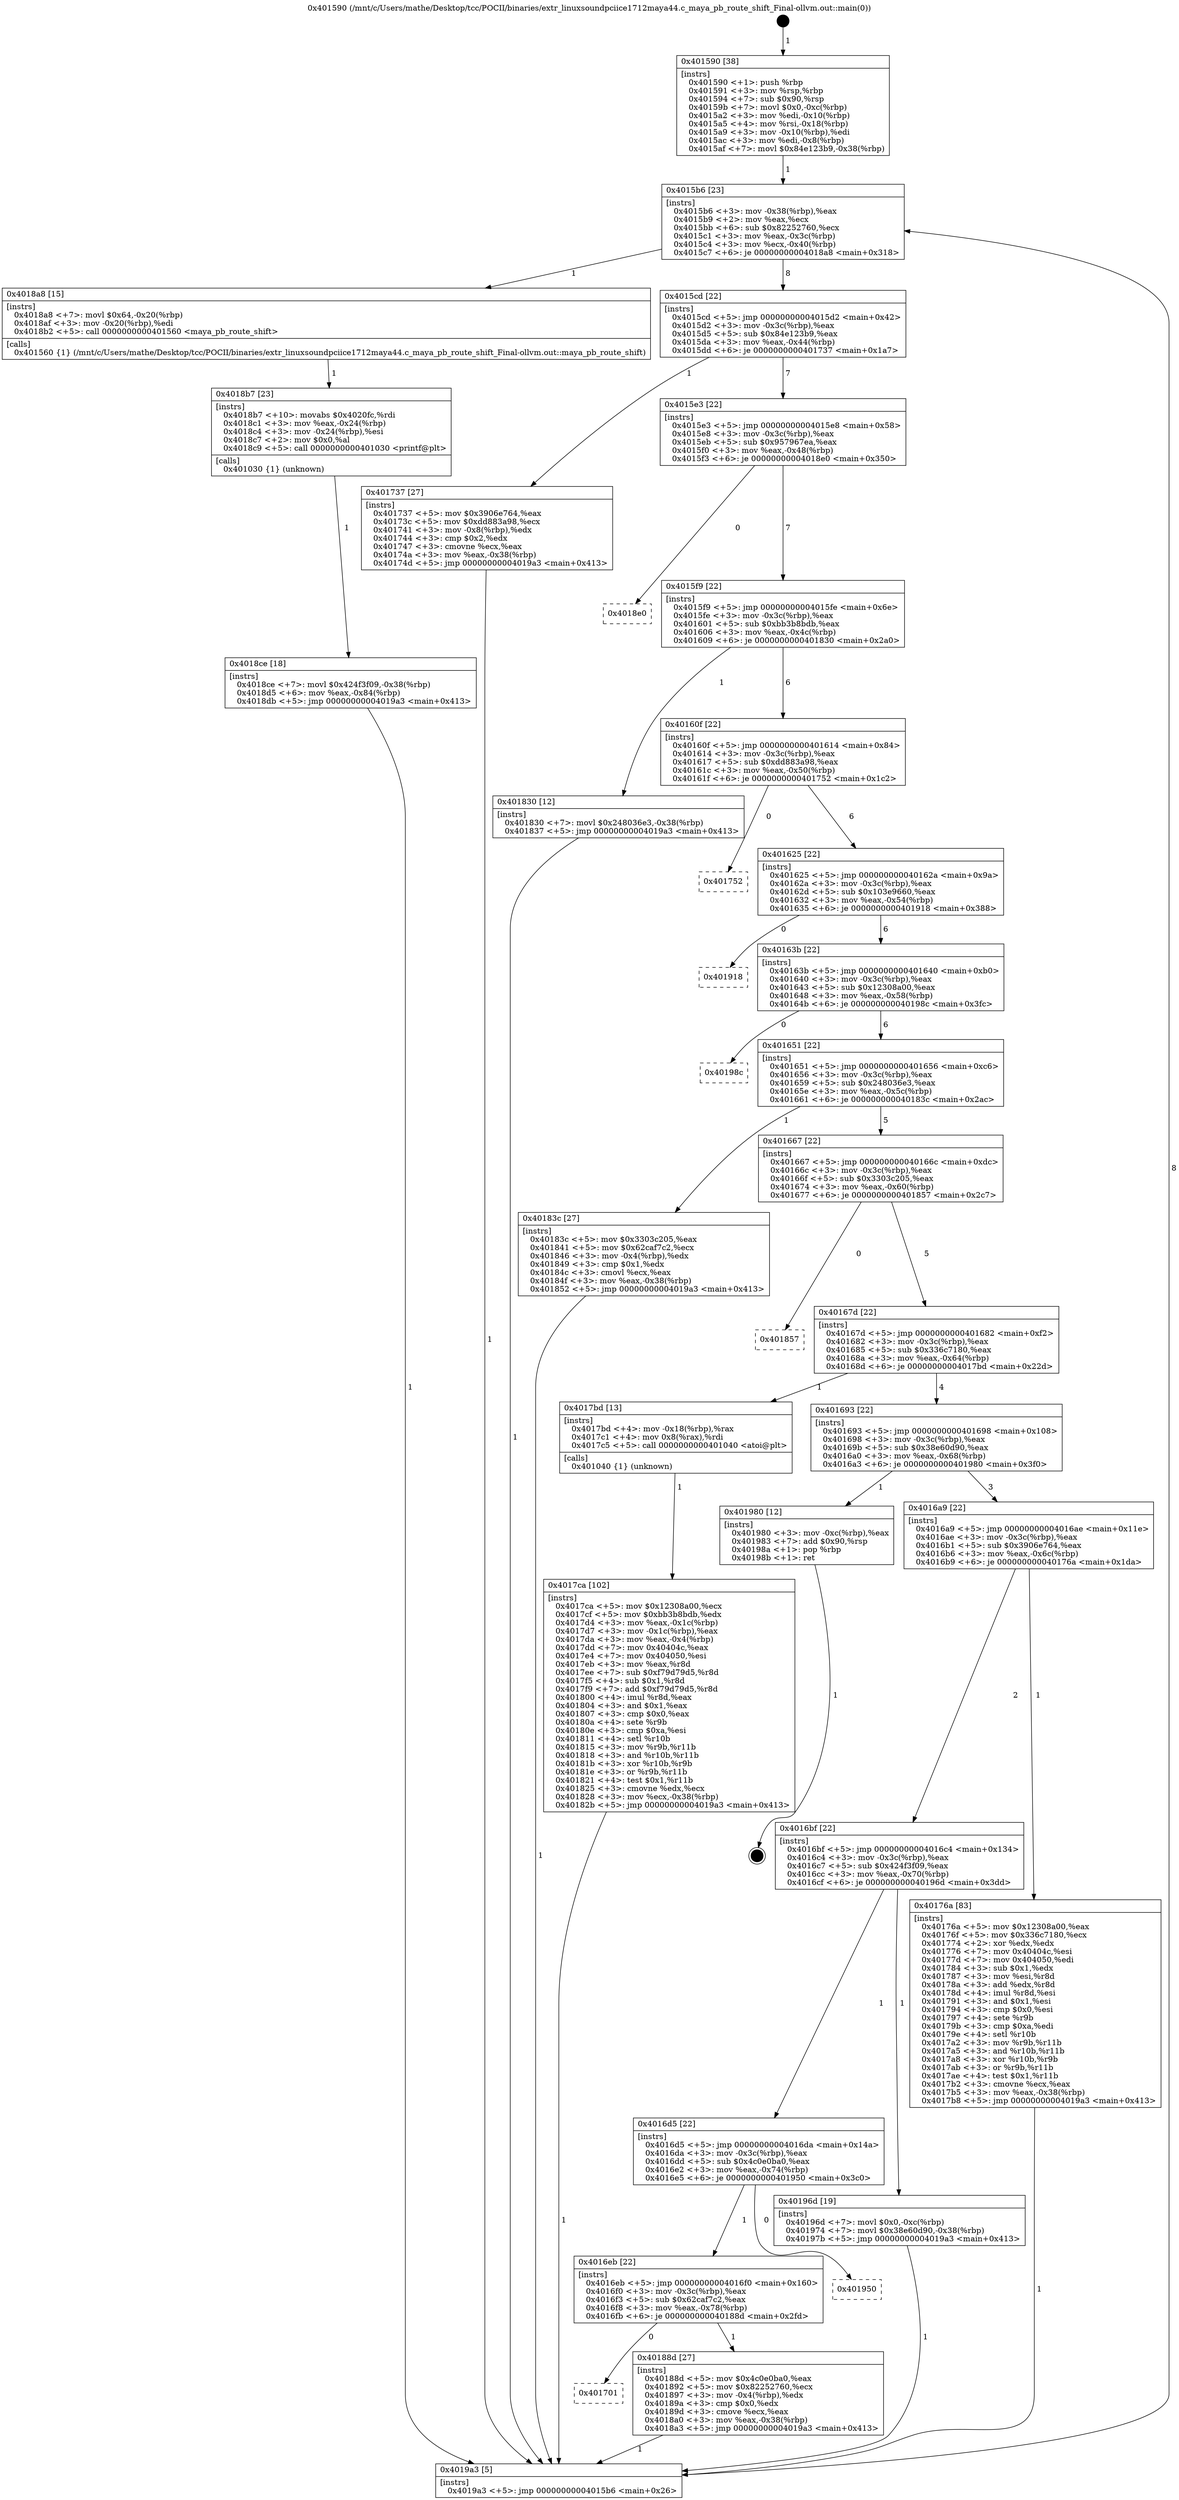 digraph "0x401590" {
  label = "0x401590 (/mnt/c/Users/mathe/Desktop/tcc/POCII/binaries/extr_linuxsoundpciice1712maya44.c_maya_pb_route_shift_Final-ollvm.out::main(0))"
  labelloc = "t"
  node[shape=record]

  Entry [label="",width=0.3,height=0.3,shape=circle,fillcolor=black,style=filled]
  "0x4015b6" [label="{
     0x4015b6 [23]\l
     | [instrs]\l
     &nbsp;&nbsp;0x4015b6 \<+3\>: mov -0x38(%rbp),%eax\l
     &nbsp;&nbsp;0x4015b9 \<+2\>: mov %eax,%ecx\l
     &nbsp;&nbsp;0x4015bb \<+6\>: sub $0x82252760,%ecx\l
     &nbsp;&nbsp;0x4015c1 \<+3\>: mov %eax,-0x3c(%rbp)\l
     &nbsp;&nbsp;0x4015c4 \<+3\>: mov %ecx,-0x40(%rbp)\l
     &nbsp;&nbsp;0x4015c7 \<+6\>: je 00000000004018a8 \<main+0x318\>\l
  }"]
  "0x4018a8" [label="{
     0x4018a8 [15]\l
     | [instrs]\l
     &nbsp;&nbsp;0x4018a8 \<+7\>: movl $0x64,-0x20(%rbp)\l
     &nbsp;&nbsp;0x4018af \<+3\>: mov -0x20(%rbp),%edi\l
     &nbsp;&nbsp;0x4018b2 \<+5\>: call 0000000000401560 \<maya_pb_route_shift\>\l
     | [calls]\l
     &nbsp;&nbsp;0x401560 \{1\} (/mnt/c/Users/mathe/Desktop/tcc/POCII/binaries/extr_linuxsoundpciice1712maya44.c_maya_pb_route_shift_Final-ollvm.out::maya_pb_route_shift)\l
  }"]
  "0x4015cd" [label="{
     0x4015cd [22]\l
     | [instrs]\l
     &nbsp;&nbsp;0x4015cd \<+5\>: jmp 00000000004015d2 \<main+0x42\>\l
     &nbsp;&nbsp;0x4015d2 \<+3\>: mov -0x3c(%rbp),%eax\l
     &nbsp;&nbsp;0x4015d5 \<+5\>: sub $0x84e123b9,%eax\l
     &nbsp;&nbsp;0x4015da \<+3\>: mov %eax,-0x44(%rbp)\l
     &nbsp;&nbsp;0x4015dd \<+6\>: je 0000000000401737 \<main+0x1a7\>\l
  }"]
  Exit [label="",width=0.3,height=0.3,shape=circle,fillcolor=black,style=filled,peripheries=2]
  "0x401737" [label="{
     0x401737 [27]\l
     | [instrs]\l
     &nbsp;&nbsp;0x401737 \<+5\>: mov $0x3906e764,%eax\l
     &nbsp;&nbsp;0x40173c \<+5\>: mov $0xdd883a98,%ecx\l
     &nbsp;&nbsp;0x401741 \<+3\>: mov -0x8(%rbp),%edx\l
     &nbsp;&nbsp;0x401744 \<+3\>: cmp $0x2,%edx\l
     &nbsp;&nbsp;0x401747 \<+3\>: cmovne %ecx,%eax\l
     &nbsp;&nbsp;0x40174a \<+3\>: mov %eax,-0x38(%rbp)\l
     &nbsp;&nbsp;0x40174d \<+5\>: jmp 00000000004019a3 \<main+0x413\>\l
  }"]
  "0x4015e3" [label="{
     0x4015e3 [22]\l
     | [instrs]\l
     &nbsp;&nbsp;0x4015e3 \<+5\>: jmp 00000000004015e8 \<main+0x58\>\l
     &nbsp;&nbsp;0x4015e8 \<+3\>: mov -0x3c(%rbp),%eax\l
     &nbsp;&nbsp;0x4015eb \<+5\>: sub $0x957967ea,%eax\l
     &nbsp;&nbsp;0x4015f0 \<+3\>: mov %eax,-0x48(%rbp)\l
     &nbsp;&nbsp;0x4015f3 \<+6\>: je 00000000004018e0 \<main+0x350\>\l
  }"]
  "0x4019a3" [label="{
     0x4019a3 [5]\l
     | [instrs]\l
     &nbsp;&nbsp;0x4019a3 \<+5\>: jmp 00000000004015b6 \<main+0x26\>\l
  }"]
  "0x401590" [label="{
     0x401590 [38]\l
     | [instrs]\l
     &nbsp;&nbsp;0x401590 \<+1\>: push %rbp\l
     &nbsp;&nbsp;0x401591 \<+3\>: mov %rsp,%rbp\l
     &nbsp;&nbsp;0x401594 \<+7\>: sub $0x90,%rsp\l
     &nbsp;&nbsp;0x40159b \<+7\>: movl $0x0,-0xc(%rbp)\l
     &nbsp;&nbsp;0x4015a2 \<+3\>: mov %edi,-0x10(%rbp)\l
     &nbsp;&nbsp;0x4015a5 \<+4\>: mov %rsi,-0x18(%rbp)\l
     &nbsp;&nbsp;0x4015a9 \<+3\>: mov -0x10(%rbp),%edi\l
     &nbsp;&nbsp;0x4015ac \<+3\>: mov %edi,-0x8(%rbp)\l
     &nbsp;&nbsp;0x4015af \<+7\>: movl $0x84e123b9,-0x38(%rbp)\l
  }"]
  "0x4018ce" [label="{
     0x4018ce [18]\l
     | [instrs]\l
     &nbsp;&nbsp;0x4018ce \<+7\>: movl $0x424f3f09,-0x38(%rbp)\l
     &nbsp;&nbsp;0x4018d5 \<+6\>: mov %eax,-0x84(%rbp)\l
     &nbsp;&nbsp;0x4018db \<+5\>: jmp 00000000004019a3 \<main+0x413\>\l
  }"]
  "0x4018e0" [label="{
     0x4018e0\l
  }", style=dashed]
  "0x4015f9" [label="{
     0x4015f9 [22]\l
     | [instrs]\l
     &nbsp;&nbsp;0x4015f9 \<+5\>: jmp 00000000004015fe \<main+0x6e\>\l
     &nbsp;&nbsp;0x4015fe \<+3\>: mov -0x3c(%rbp),%eax\l
     &nbsp;&nbsp;0x401601 \<+5\>: sub $0xbb3b8bdb,%eax\l
     &nbsp;&nbsp;0x401606 \<+3\>: mov %eax,-0x4c(%rbp)\l
     &nbsp;&nbsp;0x401609 \<+6\>: je 0000000000401830 \<main+0x2a0\>\l
  }"]
  "0x4018b7" [label="{
     0x4018b7 [23]\l
     | [instrs]\l
     &nbsp;&nbsp;0x4018b7 \<+10\>: movabs $0x4020fc,%rdi\l
     &nbsp;&nbsp;0x4018c1 \<+3\>: mov %eax,-0x24(%rbp)\l
     &nbsp;&nbsp;0x4018c4 \<+3\>: mov -0x24(%rbp),%esi\l
     &nbsp;&nbsp;0x4018c7 \<+2\>: mov $0x0,%al\l
     &nbsp;&nbsp;0x4018c9 \<+5\>: call 0000000000401030 \<printf@plt\>\l
     | [calls]\l
     &nbsp;&nbsp;0x401030 \{1\} (unknown)\l
  }"]
  "0x401830" [label="{
     0x401830 [12]\l
     | [instrs]\l
     &nbsp;&nbsp;0x401830 \<+7\>: movl $0x248036e3,-0x38(%rbp)\l
     &nbsp;&nbsp;0x401837 \<+5\>: jmp 00000000004019a3 \<main+0x413\>\l
  }"]
  "0x40160f" [label="{
     0x40160f [22]\l
     | [instrs]\l
     &nbsp;&nbsp;0x40160f \<+5\>: jmp 0000000000401614 \<main+0x84\>\l
     &nbsp;&nbsp;0x401614 \<+3\>: mov -0x3c(%rbp),%eax\l
     &nbsp;&nbsp;0x401617 \<+5\>: sub $0xdd883a98,%eax\l
     &nbsp;&nbsp;0x40161c \<+3\>: mov %eax,-0x50(%rbp)\l
     &nbsp;&nbsp;0x40161f \<+6\>: je 0000000000401752 \<main+0x1c2\>\l
  }"]
  "0x401701" [label="{
     0x401701\l
  }", style=dashed]
  "0x401752" [label="{
     0x401752\l
  }", style=dashed]
  "0x401625" [label="{
     0x401625 [22]\l
     | [instrs]\l
     &nbsp;&nbsp;0x401625 \<+5\>: jmp 000000000040162a \<main+0x9a\>\l
     &nbsp;&nbsp;0x40162a \<+3\>: mov -0x3c(%rbp),%eax\l
     &nbsp;&nbsp;0x40162d \<+5\>: sub $0x103e9660,%eax\l
     &nbsp;&nbsp;0x401632 \<+3\>: mov %eax,-0x54(%rbp)\l
     &nbsp;&nbsp;0x401635 \<+6\>: je 0000000000401918 \<main+0x388\>\l
  }"]
  "0x40188d" [label="{
     0x40188d [27]\l
     | [instrs]\l
     &nbsp;&nbsp;0x40188d \<+5\>: mov $0x4c0e0ba0,%eax\l
     &nbsp;&nbsp;0x401892 \<+5\>: mov $0x82252760,%ecx\l
     &nbsp;&nbsp;0x401897 \<+3\>: mov -0x4(%rbp),%edx\l
     &nbsp;&nbsp;0x40189a \<+3\>: cmp $0x0,%edx\l
     &nbsp;&nbsp;0x40189d \<+3\>: cmove %ecx,%eax\l
     &nbsp;&nbsp;0x4018a0 \<+3\>: mov %eax,-0x38(%rbp)\l
     &nbsp;&nbsp;0x4018a3 \<+5\>: jmp 00000000004019a3 \<main+0x413\>\l
  }"]
  "0x401918" [label="{
     0x401918\l
  }", style=dashed]
  "0x40163b" [label="{
     0x40163b [22]\l
     | [instrs]\l
     &nbsp;&nbsp;0x40163b \<+5\>: jmp 0000000000401640 \<main+0xb0\>\l
     &nbsp;&nbsp;0x401640 \<+3\>: mov -0x3c(%rbp),%eax\l
     &nbsp;&nbsp;0x401643 \<+5\>: sub $0x12308a00,%eax\l
     &nbsp;&nbsp;0x401648 \<+3\>: mov %eax,-0x58(%rbp)\l
     &nbsp;&nbsp;0x40164b \<+6\>: je 000000000040198c \<main+0x3fc\>\l
  }"]
  "0x4016eb" [label="{
     0x4016eb [22]\l
     | [instrs]\l
     &nbsp;&nbsp;0x4016eb \<+5\>: jmp 00000000004016f0 \<main+0x160\>\l
     &nbsp;&nbsp;0x4016f0 \<+3\>: mov -0x3c(%rbp),%eax\l
     &nbsp;&nbsp;0x4016f3 \<+5\>: sub $0x62caf7c2,%eax\l
     &nbsp;&nbsp;0x4016f8 \<+3\>: mov %eax,-0x78(%rbp)\l
     &nbsp;&nbsp;0x4016fb \<+6\>: je 000000000040188d \<main+0x2fd\>\l
  }"]
  "0x40198c" [label="{
     0x40198c\l
  }", style=dashed]
  "0x401651" [label="{
     0x401651 [22]\l
     | [instrs]\l
     &nbsp;&nbsp;0x401651 \<+5\>: jmp 0000000000401656 \<main+0xc6\>\l
     &nbsp;&nbsp;0x401656 \<+3\>: mov -0x3c(%rbp),%eax\l
     &nbsp;&nbsp;0x401659 \<+5\>: sub $0x248036e3,%eax\l
     &nbsp;&nbsp;0x40165e \<+3\>: mov %eax,-0x5c(%rbp)\l
     &nbsp;&nbsp;0x401661 \<+6\>: je 000000000040183c \<main+0x2ac\>\l
  }"]
  "0x401950" [label="{
     0x401950\l
  }", style=dashed]
  "0x40183c" [label="{
     0x40183c [27]\l
     | [instrs]\l
     &nbsp;&nbsp;0x40183c \<+5\>: mov $0x3303c205,%eax\l
     &nbsp;&nbsp;0x401841 \<+5\>: mov $0x62caf7c2,%ecx\l
     &nbsp;&nbsp;0x401846 \<+3\>: mov -0x4(%rbp),%edx\l
     &nbsp;&nbsp;0x401849 \<+3\>: cmp $0x1,%edx\l
     &nbsp;&nbsp;0x40184c \<+3\>: cmovl %ecx,%eax\l
     &nbsp;&nbsp;0x40184f \<+3\>: mov %eax,-0x38(%rbp)\l
     &nbsp;&nbsp;0x401852 \<+5\>: jmp 00000000004019a3 \<main+0x413\>\l
  }"]
  "0x401667" [label="{
     0x401667 [22]\l
     | [instrs]\l
     &nbsp;&nbsp;0x401667 \<+5\>: jmp 000000000040166c \<main+0xdc\>\l
     &nbsp;&nbsp;0x40166c \<+3\>: mov -0x3c(%rbp),%eax\l
     &nbsp;&nbsp;0x40166f \<+5\>: sub $0x3303c205,%eax\l
     &nbsp;&nbsp;0x401674 \<+3\>: mov %eax,-0x60(%rbp)\l
     &nbsp;&nbsp;0x401677 \<+6\>: je 0000000000401857 \<main+0x2c7\>\l
  }"]
  "0x4016d5" [label="{
     0x4016d5 [22]\l
     | [instrs]\l
     &nbsp;&nbsp;0x4016d5 \<+5\>: jmp 00000000004016da \<main+0x14a\>\l
     &nbsp;&nbsp;0x4016da \<+3\>: mov -0x3c(%rbp),%eax\l
     &nbsp;&nbsp;0x4016dd \<+5\>: sub $0x4c0e0ba0,%eax\l
     &nbsp;&nbsp;0x4016e2 \<+3\>: mov %eax,-0x74(%rbp)\l
     &nbsp;&nbsp;0x4016e5 \<+6\>: je 0000000000401950 \<main+0x3c0\>\l
  }"]
  "0x401857" [label="{
     0x401857\l
  }", style=dashed]
  "0x40167d" [label="{
     0x40167d [22]\l
     | [instrs]\l
     &nbsp;&nbsp;0x40167d \<+5\>: jmp 0000000000401682 \<main+0xf2\>\l
     &nbsp;&nbsp;0x401682 \<+3\>: mov -0x3c(%rbp),%eax\l
     &nbsp;&nbsp;0x401685 \<+5\>: sub $0x336c7180,%eax\l
     &nbsp;&nbsp;0x40168a \<+3\>: mov %eax,-0x64(%rbp)\l
     &nbsp;&nbsp;0x40168d \<+6\>: je 00000000004017bd \<main+0x22d\>\l
  }"]
  "0x40196d" [label="{
     0x40196d [19]\l
     | [instrs]\l
     &nbsp;&nbsp;0x40196d \<+7\>: movl $0x0,-0xc(%rbp)\l
     &nbsp;&nbsp;0x401974 \<+7\>: movl $0x38e60d90,-0x38(%rbp)\l
     &nbsp;&nbsp;0x40197b \<+5\>: jmp 00000000004019a3 \<main+0x413\>\l
  }"]
  "0x4017bd" [label="{
     0x4017bd [13]\l
     | [instrs]\l
     &nbsp;&nbsp;0x4017bd \<+4\>: mov -0x18(%rbp),%rax\l
     &nbsp;&nbsp;0x4017c1 \<+4\>: mov 0x8(%rax),%rdi\l
     &nbsp;&nbsp;0x4017c5 \<+5\>: call 0000000000401040 \<atoi@plt\>\l
     | [calls]\l
     &nbsp;&nbsp;0x401040 \{1\} (unknown)\l
  }"]
  "0x401693" [label="{
     0x401693 [22]\l
     | [instrs]\l
     &nbsp;&nbsp;0x401693 \<+5\>: jmp 0000000000401698 \<main+0x108\>\l
     &nbsp;&nbsp;0x401698 \<+3\>: mov -0x3c(%rbp),%eax\l
     &nbsp;&nbsp;0x40169b \<+5\>: sub $0x38e60d90,%eax\l
     &nbsp;&nbsp;0x4016a0 \<+3\>: mov %eax,-0x68(%rbp)\l
     &nbsp;&nbsp;0x4016a3 \<+6\>: je 0000000000401980 \<main+0x3f0\>\l
  }"]
  "0x4017ca" [label="{
     0x4017ca [102]\l
     | [instrs]\l
     &nbsp;&nbsp;0x4017ca \<+5\>: mov $0x12308a00,%ecx\l
     &nbsp;&nbsp;0x4017cf \<+5\>: mov $0xbb3b8bdb,%edx\l
     &nbsp;&nbsp;0x4017d4 \<+3\>: mov %eax,-0x1c(%rbp)\l
     &nbsp;&nbsp;0x4017d7 \<+3\>: mov -0x1c(%rbp),%eax\l
     &nbsp;&nbsp;0x4017da \<+3\>: mov %eax,-0x4(%rbp)\l
     &nbsp;&nbsp;0x4017dd \<+7\>: mov 0x40404c,%eax\l
     &nbsp;&nbsp;0x4017e4 \<+7\>: mov 0x404050,%esi\l
     &nbsp;&nbsp;0x4017eb \<+3\>: mov %eax,%r8d\l
     &nbsp;&nbsp;0x4017ee \<+7\>: sub $0xf79d79d5,%r8d\l
     &nbsp;&nbsp;0x4017f5 \<+4\>: sub $0x1,%r8d\l
     &nbsp;&nbsp;0x4017f9 \<+7\>: add $0xf79d79d5,%r8d\l
     &nbsp;&nbsp;0x401800 \<+4\>: imul %r8d,%eax\l
     &nbsp;&nbsp;0x401804 \<+3\>: and $0x1,%eax\l
     &nbsp;&nbsp;0x401807 \<+3\>: cmp $0x0,%eax\l
     &nbsp;&nbsp;0x40180a \<+4\>: sete %r9b\l
     &nbsp;&nbsp;0x40180e \<+3\>: cmp $0xa,%esi\l
     &nbsp;&nbsp;0x401811 \<+4\>: setl %r10b\l
     &nbsp;&nbsp;0x401815 \<+3\>: mov %r9b,%r11b\l
     &nbsp;&nbsp;0x401818 \<+3\>: and %r10b,%r11b\l
     &nbsp;&nbsp;0x40181b \<+3\>: xor %r10b,%r9b\l
     &nbsp;&nbsp;0x40181e \<+3\>: or %r9b,%r11b\l
     &nbsp;&nbsp;0x401821 \<+4\>: test $0x1,%r11b\l
     &nbsp;&nbsp;0x401825 \<+3\>: cmovne %edx,%ecx\l
     &nbsp;&nbsp;0x401828 \<+3\>: mov %ecx,-0x38(%rbp)\l
     &nbsp;&nbsp;0x40182b \<+5\>: jmp 00000000004019a3 \<main+0x413\>\l
  }"]
  "0x401980" [label="{
     0x401980 [12]\l
     | [instrs]\l
     &nbsp;&nbsp;0x401980 \<+3\>: mov -0xc(%rbp),%eax\l
     &nbsp;&nbsp;0x401983 \<+7\>: add $0x90,%rsp\l
     &nbsp;&nbsp;0x40198a \<+1\>: pop %rbp\l
     &nbsp;&nbsp;0x40198b \<+1\>: ret\l
  }"]
  "0x4016a9" [label="{
     0x4016a9 [22]\l
     | [instrs]\l
     &nbsp;&nbsp;0x4016a9 \<+5\>: jmp 00000000004016ae \<main+0x11e\>\l
     &nbsp;&nbsp;0x4016ae \<+3\>: mov -0x3c(%rbp),%eax\l
     &nbsp;&nbsp;0x4016b1 \<+5\>: sub $0x3906e764,%eax\l
     &nbsp;&nbsp;0x4016b6 \<+3\>: mov %eax,-0x6c(%rbp)\l
     &nbsp;&nbsp;0x4016b9 \<+6\>: je 000000000040176a \<main+0x1da\>\l
  }"]
  "0x4016bf" [label="{
     0x4016bf [22]\l
     | [instrs]\l
     &nbsp;&nbsp;0x4016bf \<+5\>: jmp 00000000004016c4 \<main+0x134\>\l
     &nbsp;&nbsp;0x4016c4 \<+3\>: mov -0x3c(%rbp),%eax\l
     &nbsp;&nbsp;0x4016c7 \<+5\>: sub $0x424f3f09,%eax\l
     &nbsp;&nbsp;0x4016cc \<+3\>: mov %eax,-0x70(%rbp)\l
     &nbsp;&nbsp;0x4016cf \<+6\>: je 000000000040196d \<main+0x3dd\>\l
  }"]
  "0x40176a" [label="{
     0x40176a [83]\l
     | [instrs]\l
     &nbsp;&nbsp;0x40176a \<+5\>: mov $0x12308a00,%eax\l
     &nbsp;&nbsp;0x40176f \<+5\>: mov $0x336c7180,%ecx\l
     &nbsp;&nbsp;0x401774 \<+2\>: xor %edx,%edx\l
     &nbsp;&nbsp;0x401776 \<+7\>: mov 0x40404c,%esi\l
     &nbsp;&nbsp;0x40177d \<+7\>: mov 0x404050,%edi\l
     &nbsp;&nbsp;0x401784 \<+3\>: sub $0x1,%edx\l
     &nbsp;&nbsp;0x401787 \<+3\>: mov %esi,%r8d\l
     &nbsp;&nbsp;0x40178a \<+3\>: add %edx,%r8d\l
     &nbsp;&nbsp;0x40178d \<+4\>: imul %r8d,%esi\l
     &nbsp;&nbsp;0x401791 \<+3\>: and $0x1,%esi\l
     &nbsp;&nbsp;0x401794 \<+3\>: cmp $0x0,%esi\l
     &nbsp;&nbsp;0x401797 \<+4\>: sete %r9b\l
     &nbsp;&nbsp;0x40179b \<+3\>: cmp $0xa,%edi\l
     &nbsp;&nbsp;0x40179e \<+4\>: setl %r10b\l
     &nbsp;&nbsp;0x4017a2 \<+3\>: mov %r9b,%r11b\l
     &nbsp;&nbsp;0x4017a5 \<+3\>: and %r10b,%r11b\l
     &nbsp;&nbsp;0x4017a8 \<+3\>: xor %r10b,%r9b\l
     &nbsp;&nbsp;0x4017ab \<+3\>: or %r9b,%r11b\l
     &nbsp;&nbsp;0x4017ae \<+4\>: test $0x1,%r11b\l
     &nbsp;&nbsp;0x4017b2 \<+3\>: cmovne %ecx,%eax\l
     &nbsp;&nbsp;0x4017b5 \<+3\>: mov %eax,-0x38(%rbp)\l
     &nbsp;&nbsp;0x4017b8 \<+5\>: jmp 00000000004019a3 \<main+0x413\>\l
  }"]
  Entry -> "0x401590" [label=" 1"]
  "0x4015b6" -> "0x4018a8" [label=" 1"]
  "0x4015b6" -> "0x4015cd" [label=" 8"]
  "0x401980" -> Exit [label=" 1"]
  "0x4015cd" -> "0x401737" [label=" 1"]
  "0x4015cd" -> "0x4015e3" [label=" 7"]
  "0x401737" -> "0x4019a3" [label=" 1"]
  "0x401590" -> "0x4015b6" [label=" 1"]
  "0x4019a3" -> "0x4015b6" [label=" 8"]
  "0x40196d" -> "0x4019a3" [label=" 1"]
  "0x4015e3" -> "0x4018e0" [label=" 0"]
  "0x4015e3" -> "0x4015f9" [label=" 7"]
  "0x4018ce" -> "0x4019a3" [label=" 1"]
  "0x4015f9" -> "0x401830" [label=" 1"]
  "0x4015f9" -> "0x40160f" [label=" 6"]
  "0x4018b7" -> "0x4018ce" [label=" 1"]
  "0x40160f" -> "0x401752" [label=" 0"]
  "0x40160f" -> "0x401625" [label=" 6"]
  "0x4018a8" -> "0x4018b7" [label=" 1"]
  "0x401625" -> "0x401918" [label=" 0"]
  "0x401625" -> "0x40163b" [label=" 6"]
  "0x40188d" -> "0x4019a3" [label=" 1"]
  "0x40163b" -> "0x40198c" [label=" 0"]
  "0x40163b" -> "0x401651" [label=" 6"]
  "0x4016eb" -> "0x40188d" [label=" 1"]
  "0x401651" -> "0x40183c" [label=" 1"]
  "0x401651" -> "0x401667" [label=" 5"]
  "0x4016eb" -> "0x401701" [label=" 0"]
  "0x401667" -> "0x401857" [label=" 0"]
  "0x401667" -> "0x40167d" [label=" 5"]
  "0x4016d5" -> "0x401950" [label=" 0"]
  "0x40167d" -> "0x4017bd" [label=" 1"]
  "0x40167d" -> "0x401693" [label=" 4"]
  "0x4016d5" -> "0x4016eb" [label=" 1"]
  "0x401693" -> "0x401980" [label=" 1"]
  "0x401693" -> "0x4016a9" [label=" 3"]
  "0x4016bf" -> "0x40196d" [label=" 1"]
  "0x4016a9" -> "0x40176a" [label=" 1"]
  "0x4016a9" -> "0x4016bf" [label=" 2"]
  "0x40176a" -> "0x4019a3" [label=" 1"]
  "0x4017bd" -> "0x4017ca" [label=" 1"]
  "0x4017ca" -> "0x4019a3" [label=" 1"]
  "0x401830" -> "0x4019a3" [label=" 1"]
  "0x40183c" -> "0x4019a3" [label=" 1"]
  "0x4016bf" -> "0x4016d5" [label=" 1"]
}
